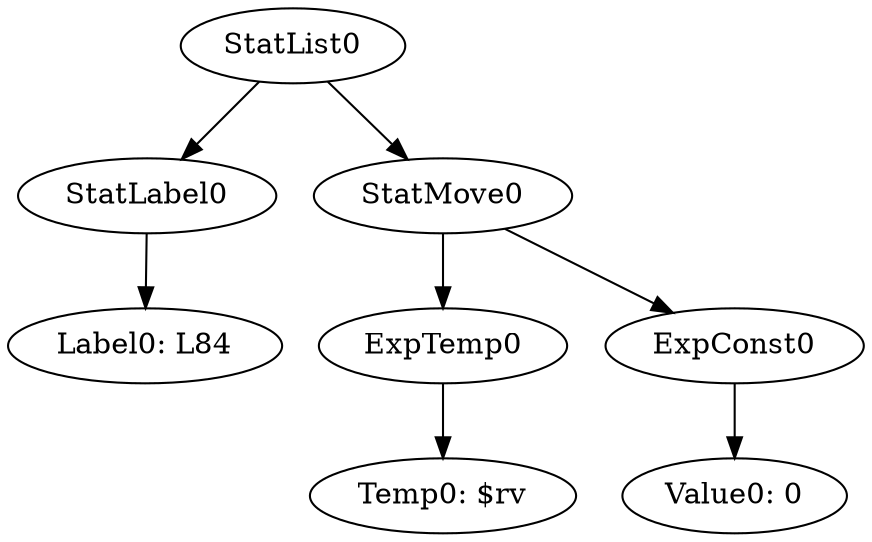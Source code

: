 digraph {
	ordering = out;
	ExpConst0 -> "Value0: 0";
	StatLabel0 -> "Label0: L84";
	StatList0 -> StatLabel0;
	StatList0 -> StatMove0;
	ExpTemp0 -> "Temp0: $rv";
	StatMove0 -> ExpTemp0;
	StatMove0 -> ExpConst0;
}

